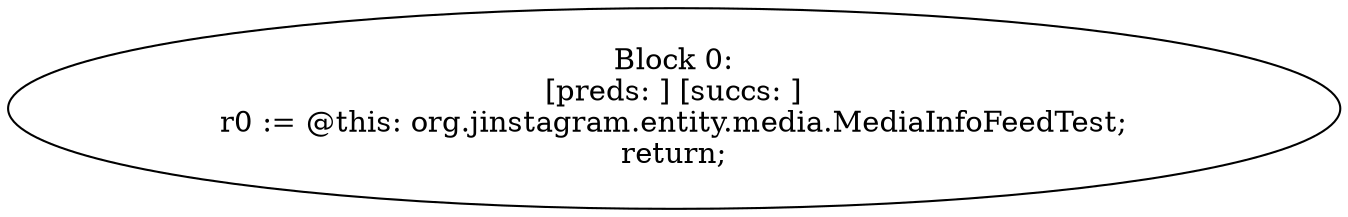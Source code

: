 digraph "unitGraph" {
    "Block 0:
[preds: ] [succs: ]
r0 := @this: org.jinstagram.entity.media.MediaInfoFeedTest;
return;
"
}
